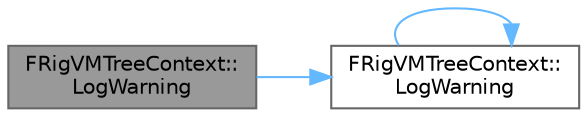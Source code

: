 digraph "FRigVMTreeContext::LogWarning"
{
 // INTERACTIVE_SVG=YES
 // LATEX_PDF_SIZE
  bgcolor="transparent";
  edge [fontname=Helvetica,fontsize=10,labelfontname=Helvetica,labelfontsize=10];
  node [fontname=Helvetica,fontsize=10,shape=box,height=0.2,width=0.4];
  rankdir="LR";
  Node1 [id="Node000001",label="FRigVMTreeContext::\lLogWarning",height=0.2,width=0.4,color="gray40", fillcolor="grey60", style="filled", fontcolor="black",tooltip=" "];
  Node1 -> Node2 [id="edge1_Node000001_Node000002",color="steelblue1",style="solid",tooltip=" "];
  Node2 [id="Node000002",label="FRigVMTreeContext::\lLogWarning",height=0.2,width=0.4,color="grey40", fillcolor="white", style="filled",URL="$d4/df7/classFRigVMTreeContext.html#a5e7040c8ed5fe8a4a1a0a6a71817fdca",tooltip=" "];
  Node2 -> Node2 [id="edge2_Node000002_Node000002",color="steelblue1",style="solid",tooltip=" "];
}
